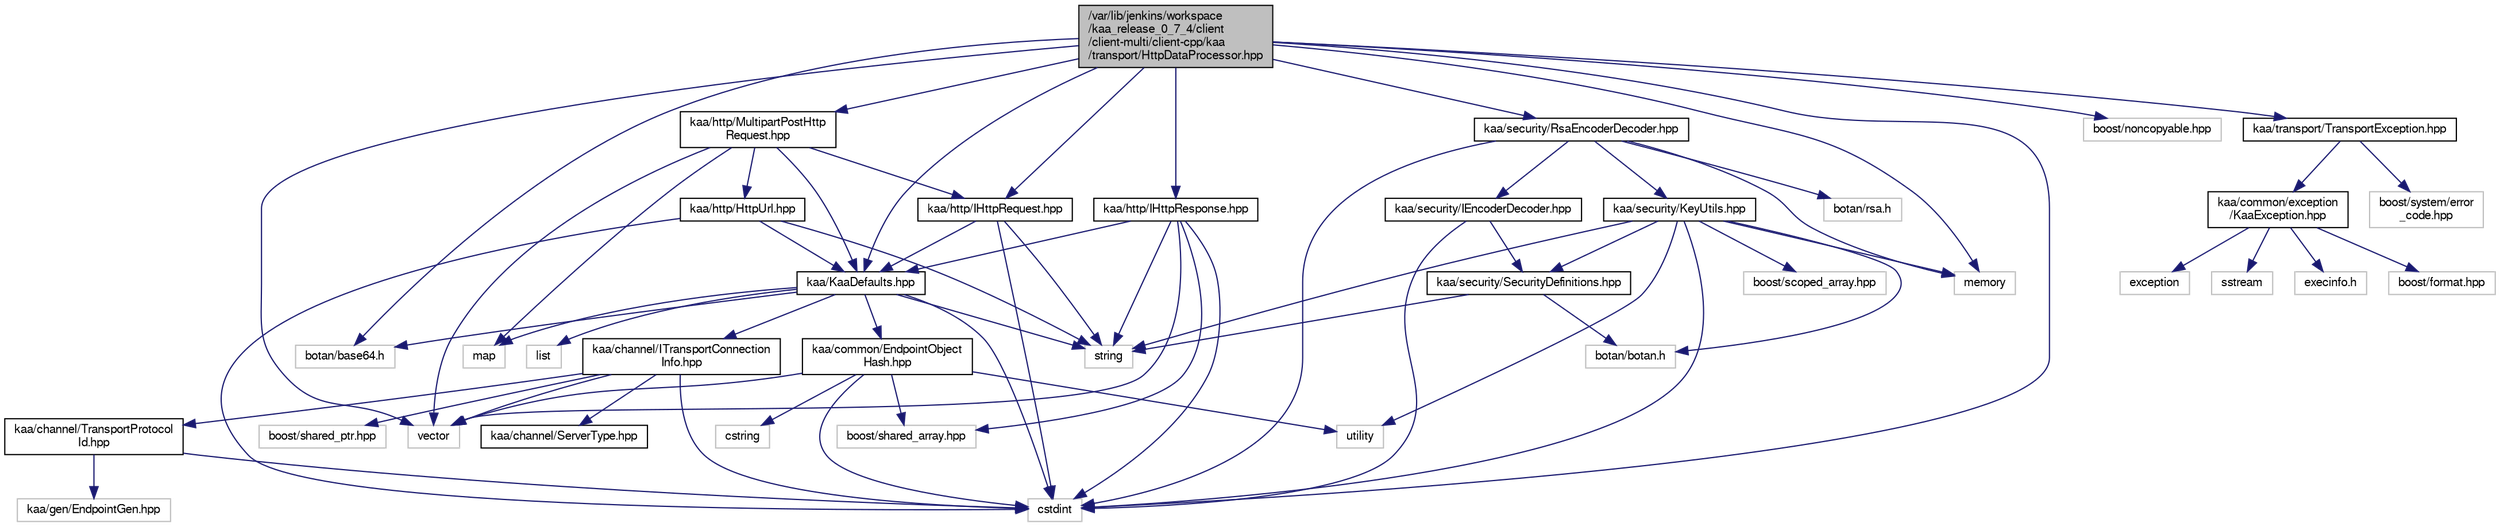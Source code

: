 digraph "/var/lib/jenkins/workspace/kaa_release_0_7_4/client/client-multi/client-cpp/kaa/transport/HttpDataProcessor.hpp"
{
  bgcolor="transparent";
  edge [fontname="FreeSans",fontsize="10",labelfontname="FreeSans",labelfontsize="10"];
  node [fontname="FreeSans",fontsize="10",shape=record];
  Node1 [label="/var/lib/jenkins/workspace\l/kaa_release_0_7_4/client\l/client-multi/client-cpp/kaa\l/transport/HttpDataProcessor.hpp",height=0.2,width=0.4,color="black", fillcolor="grey75", style="filled" fontcolor="black"];
  Node1 -> Node2 [color="midnightblue",fontsize="10",style="solid",fontname="FreeSans"];
  Node2 [label="kaa/KaaDefaults.hpp",height=0.2,width=0.4,color="black",URL="$KaaDefaults_8hpp.html"];
  Node2 -> Node3 [color="midnightblue",fontsize="10",style="solid",fontname="FreeSans"];
  Node3 [label="map",height=0.2,width=0.4,color="grey75"];
  Node2 -> Node4 [color="midnightblue",fontsize="10",style="solid",fontname="FreeSans"];
  Node4 [label="list",height=0.2,width=0.4,color="grey75"];
  Node2 -> Node5 [color="midnightblue",fontsize="10",style="solid",fontname="FreeSans"];
  Node5 [label="string",height=0.2,width=0.4,color="grey75"];
  Node2 -> Node6 [color="midnightblue",fontsize="10",style="solid",fontname="FreeSans"];
  Node6 [label="botan/base64.h",height=0.2,width=0.4,color="grey75"];
  Node2 -> Node7 [color="midnightblue",fontsize="10",style="solid",fontname="FreeSans"];
  Node7 [label="cstdint",height=0.2,width=0.4,color="grey75"];
  Node2 -> Node8 [color="midnightblue",fontsize="10",style="solid",fontname="FreeSans"];
  Node8 [label="kaa/common/EndpointObject\lHash.hpp",height=0.2,width=0.4,color="black",URL="$EndpointObjectHash_8hpp.html"];
  Node8 -> Node9 [color="midnightblue",fontsize="10",style="solid",fontname="FreeSans"];
  Node9 [label="utility",height=0.2,width=0.4,color="grey75"];
  Node8 -> Node10 [color="midnightblue",fontsize="10",style="solid",fontname="FreeSans"];
  Node10 [label="cstring",height=0.2,width=0.4,color="grey75"];
  Node8 -> Node11 [color="midnightblue",fontsize="10",style="solid",fontname="FreeSans"];
  Node11 [label="vector",height=0.2,width=0.4,color="grey75"];
  Node8 -> Node7 [color="midnightblue",fontsize="10",style="solid",fontname="FreeSans"];
  Node8 -> Node12 [color="midnightblue",fontsize="10",style="solid",fontname="FreeSans"];
  Node12 [label="boost/shared_array.hpp",height=0.2,width=0.4,color="grey75"];
  Node2 -> Node13 [color="midnightblue",fontsize="10",style="solid",fontname="FreeSans"];
  Node13 [label="kaa/channel/ITransportConnection\lInfo.hpp",height=0.2,width=0.4,color="black",URL="$ITransportConnectionInfo_8hpp.html"];
  Node13 -> Node7 [color="midnightblue",fontsize="10",style="solid",fontname="FreeSans"];
  Node13 -> Node11 [color="midnightblue",fontsize="10",style="solid",fontname="FreeSans"];
  Node13 -> Node14 [color="midnightblue",fontsize="10",style="solid",fontname="FreeSans"];
  Node14 [label="boost/shared_ptr.hpp",height=0.2,width=0.4,color="grey75"];
  Node13 -> Node15 [color="midnightblue",fontsize="10",style="solid",fontname="FreeSans"];
  Node15 [label="kaa/channel/ServerType.hpp",height=0.2,width=0.4,color="black",URL="$ServerType_8hpp.html"];
  Node13 -> Node16 [color="midnightblue",fontsize="10",style="solid",fontname="FreeSans"];
  Node16 [label="kaa/channel/TransportProtocol\lId.hpp",height=0.2,width=0.4,color="black",URL="$TransportProtocolId_8hpp.html"];
  Node16 -> Node7 [color="midnightblue",fontsize="10",style="solid",fontname="FreeSans"];
  Node16 -> Node17 [color="midnightblue",fontsize="10",style="solid",fontname="FreeSans"];
  Node17 [label="kaa/gen/EndpointGen.hpp",height=0.2,width=0.4,color="grey75"];
  Node1 -> Node11 [color="midnightblue",fontsize="10",style="solid",fontname="FreeSans"];
  Node1 -> Node18 [color="midnightblue",fontsize="10",style="solid",fontname="FreeSans"];
  Node18 [label="memory",height=0.2,width=0.4,color="grey75"];
  Node1 -> Node7 [color="midnightblue",fontsize="10",style="solid",fontname="FreeSans"];
  Node1 -> Node19 [color="midnightblue",fontsize="10",style="solid",fontname="FreeSans"];
  Node19 [label="boost/noncopyable.hpp",height=0.2,width=0.4,color="grey75"];
  Node1 -> Node6 [color="midnightblue",fontsize="10",style="solid",fontname="FreeSans"];
  Node1 -> Node20 [color="midnightblue",fontsize="10",style="solid",fontname="FreeSans"];
  Node20 [label="kaa/http/IHttpRequest.hpp",height=0.2,width=0.4,color="black",URL="$IHttpRequest_8hpp.html"];
  Node20 -> Node2 [color="midnightblue",fontsize="10",style="solid",fontname="FreeSans"];
  Node20 -> Node5 [color="midnightblue",fontsize="10",style="solid",fontname="FreeSans"];
  Node20 -> Node7 [color="midnightblue",fontsize="10",style="solid",fontname="FreeSans"];
  Node1 -> Node21 [color="midnightblue",fontsize="10",style="solid",fontname="FreeSans"];
  Node21 [label="kaa/http/IHttpResponse.hpp",height=0.2,width=0.4,color="black",URL="$IHttpResponse_8hpp.html"];
  Node21 -> Node2 [color="midnightblue",fontsize="10",style="solid",fontname="FreeSans"];
  Node21 -> Node7 [color="midnightblue",fontsize="10",style="solid",fontname="FreeSans"];
  Node21 -> Node12 [color="midnightblue",fontsize="10",style="solid",fontname="FreeSans"];
  Node21 -> Node5 [color="midnightblue",fontsize="10",style="solid",fontname="FreeSans"];
  Node21 -> Node11 [color="midnightblue",fontsize="10",style="solid",fontname="FreeSans"];
  Node1 -> Node22 [color="midnightblue",fontsize="10",style="solid",fontname="FreeSans"];
  Node22 [label="kaa/security/RsaEncoderDecoder.hpp",height=0.2,width=0.4,color="black",URL="$RsaEncoderDecoder_8hpp.html"];
  Node22 -> Node23 [color="midnightblue",fontsize="10",style="solid",fontname="FreeSans"];
  Node23 [label="kaa/security/KeyUtils.hpp",height=0.2,width=0.4,color="black",URL="$KeyUtils_8hpp.html"];
  Node23 -> Node24 [color="midnightblue",fontsize="10",style="solid",fontname="FreeSans"];
  Node24 [label="botan/botan.h",height=0.2,width=0.4,color="grey75"];
  Node23 -> Node5 [color="midnightblue",fontsize="10",style="solid",fontname="FreeSans"];
  Node23 -> Node9 [color="midnightblue",fontsize="10",style="solid",fontname="FreeSans"];
  Node23 -> Node7 [color="midnightblue",fontsize="10",style="solid",fontname="FreeSans"];
  Node23 -> Node18 [color="midnightblue",fontsize="10",style="solid",fontname="FreeSans"];
  Node23 -> Node25 [color="midnightblue",fontsize="10",style="solid",fontname="FreeSans"];
  Node25 [label="boost/scoped_array.hpp",height=0.2,width=0.4,color="grey75"];
  Node23 -> Node26 [color="midnightblue",fontsize="10",style="solid",fontname="FreeSans"];
  Node26 [label="kaa/security/SecurityDefinitions.hpp",height=0.2,width=0.4,color="black",URL="$SecurityDefinitions_8hpp.html"];
  Node26 -> Node5 [color="midnightblue",fontsize="10",style="solid",fontname="FreeSans"];
  Node26 -> Node24 [color="midnightblue",fontsize="10",style="solid",fontname="FreeSans"];
  Node22 -> Node27 [color="midnightblue",fontsize="10",style="solid",fontname="FreeSans"];
  Node27 [label="kaa/security/IEncoderDecoder.hpp",height=0.2,width=0.4,color="black",URL="$IEncoderDecoder_8hpp.html"];
  Node27 -> Node7 [color="midnightblue",fontsize="10",style="solid",fontname="FreeSans"];
  Node27 -> Node26 [color="midnightblue",fontsize="10",style="solid",fontname="FreeSans"];
  Node22 -> Node28 [color="midnightblue",fontsize="10",style="solid",fontname="FreeSans"];
  Node28 [label="botan/rsa.h",height=0.2,width=0.4,color="grey75"];
  Node22 -> Node7 [color="midnightblue",fontsize="10",style="solid",fontname="FreeSans"];
  Node22 -> Node18 [color="midnightblue",fontsize="10",style="solid",fontname="FreeSans"];
  Node1 -> Node29 [color="midnightblue",fontsize="10",style="solid",fontname="FreeSans"];
  Node29 [label="kaa/http/MultipartPostHttp\lRequest.hpp",height=0.2,width=0.4,color="black",URL="$MultipartPostHttpRequest_8hpp.html"];
  Node29 -> Node2 [color="midnightblue",fontsize="10",style="solid",fontname="FreeSans"];
  Node29 -> Node20 [color="midnightblue",fontsize="10",style="solid",fontname="FreeSans"];
  Node29 -> Node30 [color="midnightblue",fontsize="10",style="solid",fontname="FreeSans"];
  Node30 [label="kaa/http/HttpUrl.hpp",height=0.2,width=0.4,color="black",URL="$HttpUrl_8hpp.html"];
  Node30 -> Node2 [color="midnightblue",fontsize="10",style="solid",fontname="FreeSans"];
  Node30 -> Node5 [color="midnightblue",fontsize="10",style="solid",fontname="FreeSans"];
  Node30 -> Node7 [color="midnightblue",fontsize="10",style="solid",fontname="FreeSans"];
  Node29 -> Node3 [color="midnightblue",fontsize="10",style="solid",fontname="FreeSans"];
  Node29 -> Node11 [color="midnightblue",fontsize="10",style="solid",fontname="FreeSans"];
  Node1 -> Node31 [color="midnightblue",fontsize="10",style="solid",fontname="FreeSans"];
  Node31 [label="kaa/transport/TransportException.hpp",height=0.2,width=0.4,color="black",URL="$TransportException_8hpp.html"];
  Node31 -> Node32 [color="midnightblue",fontsize="10",style="solid",fontname="FreeSans"];
  Node32 [label="kaa/common/exception\l/KaaException.hpp",height=0.2,width=0.4,color="black",URL="$KaaException_8hpp.html"];
  Node32 -> Node33 [color="midnightblue",fontsize="10",style="solid",fontname="FreeSans"];
  Node33 [label="boost/format.hpp",height=0.2,width=0.4,color="grey75"];
  Node32 -> Node34 [color="midnightblue",fontsize="10",style="solid",fontname="FreeSans"];
  Node34 [label="exception",height=0.2,width=0.4,color="grey75"];
  Node32 -> Node35 [color="midnightblue",fontsize="10",style="solid",fontname="FreeSans"];
  Node35 [label="sstream",height=0.2,width=0.4,color="grey75"];
  Node32 -> Node36 [color="midnightblue",fontsize="10",style="solid",fontname="FreeSans"];
  Node36 [label="execinfo.h",height=0.2,width=0.4,color="grey75"];
  Node31 -> Node37 [color="midnightblue",fontsize="10",style="solid",fontname="FreeSans"];
  Node37 [label="boost/system/error\l_code.hpp",height=0.2,width=0.4,color="grey75"];
}
